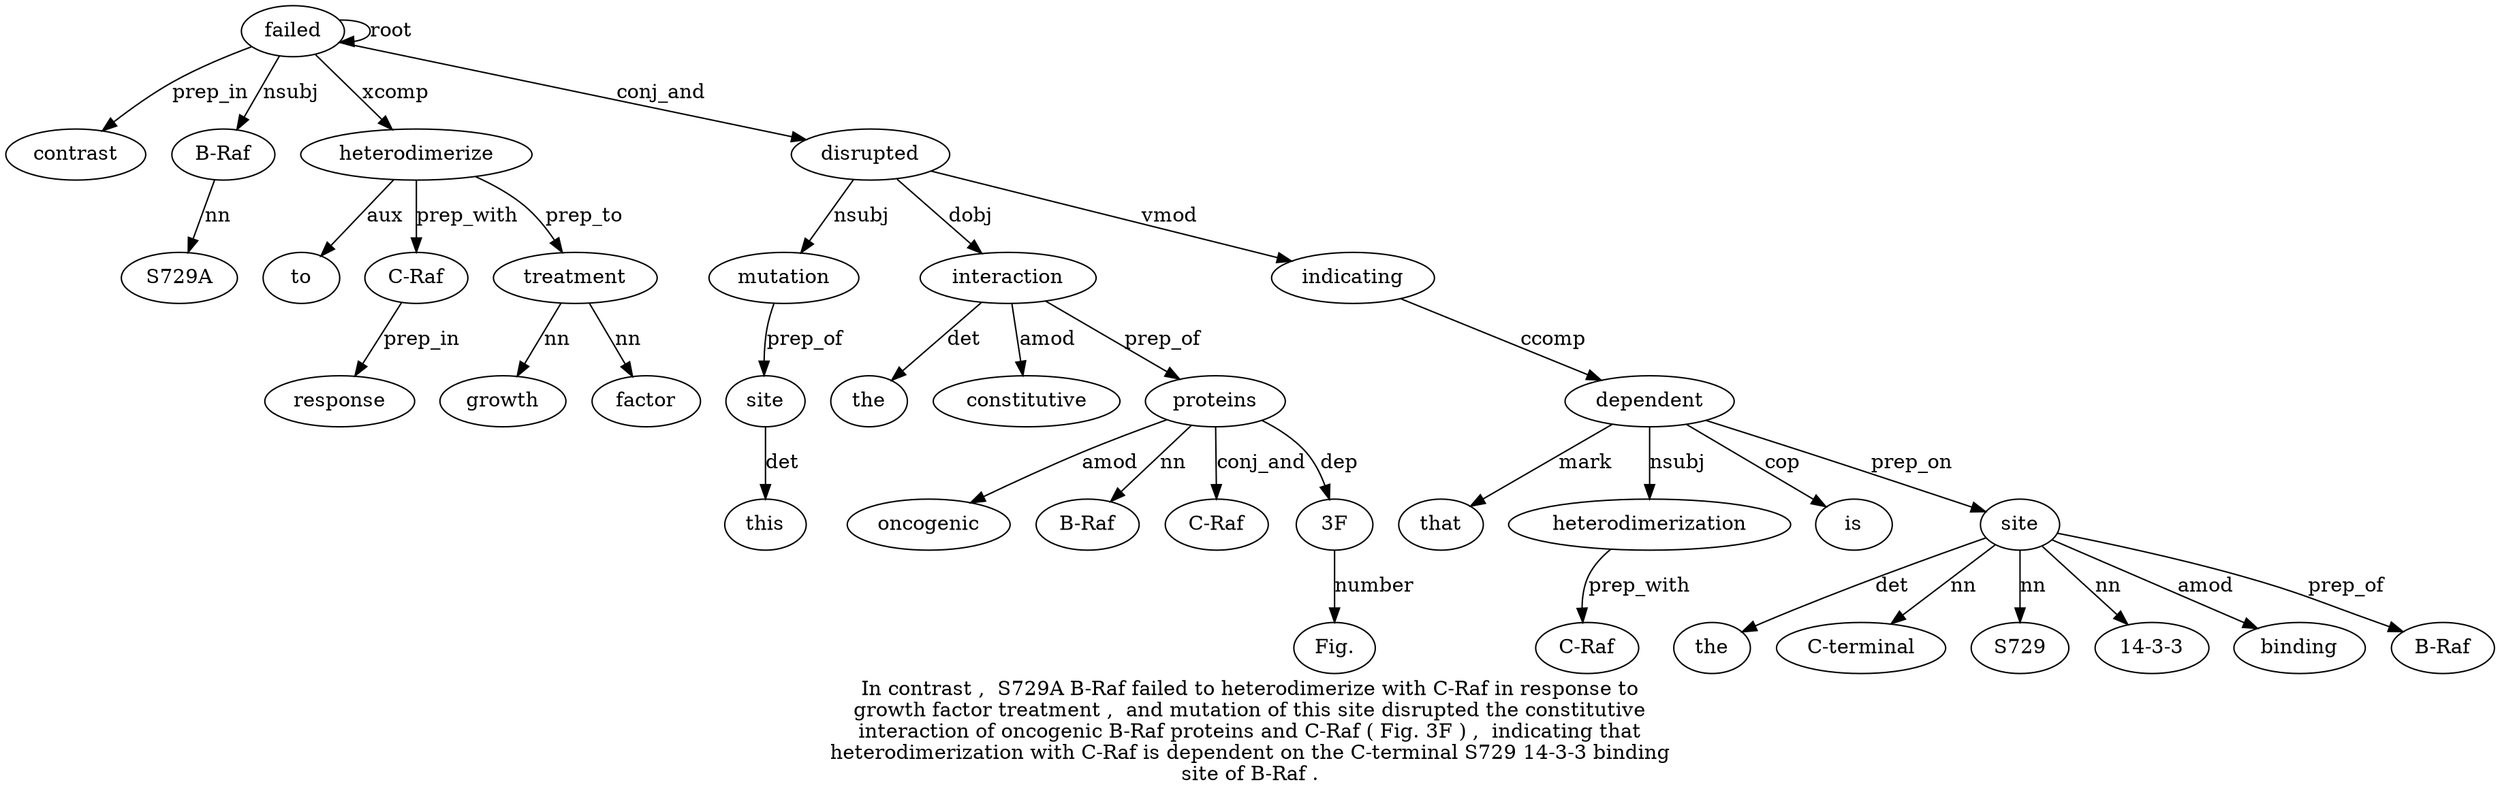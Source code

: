 digraph "In contrast ,  S729A B-Raf failed to heterodimerize with C-Raf in response to growth factor treatment ,  and mutation of this site disrupted the constitutive interaction of oncogenic B-Raf proteins and C-Raf ( Fig. 3F ) ,  indicating that heterodimerization with C-Raf is dependent on the C-terminal S729 14-3-3 binding site of B-Raf ." {
label="In contrast ,  S729A B-Raf failed to heterodimerize with C-Raf in response to
growth factor treatment ,  and mutation of this site disrupted the constitutive
interaction of oncogenic B-Raf proteins and C-Raf ( Fig. 3F ) ,  indicating that
heterodimerization with C-Raf is dependent on the C-terminal S729 14-3-3 binding
site of B-Raf .";
failed6 [style=filled, fillcolor=white, label=failed];
contrast2 [style=filled, fillcolor=white, label=contrast];
failed6 -> contrast2  [label=prep_in];
"B-Raf5" [style=filled, fillcolor=white, label="B-Raf"];
S729A4 [style=filled, fillcolor=white, label=S729A];
"B-Raf5" -> S729A4  [label=nn];
failed6 -> "B-Raf5"  [label=nsubj];
failed6 -> failed6  [label=root];
heterodimerize8 [style=filled, fillcolor=white, label=heterodimerize];
to7 [style=filled, fillcolor=white, label=to];
heterodimerize8 -> to7  [label=aux];
failed6 -> heterodimerize8  [label=xcomp];
"C-Raf10" [style=filled, fillcolor=white, label="C-Raf"];
heterodimerize8 -> "C-Raf10"  [label=prep_with];
response12 [style=filled, fillcolor=white, label=response];
"C-Raf10" -> response12  [label=prep_in];
treatment16 [style=filled, fillcolor=white, label=treatment];
growth14 [style=filled, fillcolor=white, label=growth];
treatment16 -> growth14  [label=nn];
factor15 [style=filled, fillcolor=white, label=factor];
treatment16 -> factor15  [label=nn];
heterodimerize8 -> treatment16  [label=prep_to];
disrupted23 [style=filled, fillcolor=white, label=disrupted];
mutation19 [style=filled, fillcolor=white, label=mutation];
disrupted23 -> mutation19  [label=nsubj];
site22 [style=filled, fillcolor=white, label=site];
this21 [style=filled, fillcolor=white, label=this];
site22 -> this21  [label=det];
mutation19 -> site22  [label=prep_of];
failed6 -> disrupted23  [label=conj_and];
interaction26 [style=filled, fillcolor=white, label=interaction];
the24 [style=filled, fillcolor=white, label=the];
interaction26 -> the24  [label=det];
constitutive25 [style=filled, fillcolor=white, label=constitutive];
interaction26 -> constitutive25  [label=amod];
disrupted23 -> interaction26  [label=dobj];
proteins30 [style=filled, fillcolor=white, label=proteins];
oncogenic28 [style=filled, fillcolor=white, label=oncogenic];
proteins30 -> oncogenic28  [label=amod];
"B-Raf29" [style=filled, fillcolor=white, label="B-Raf"];
proteins30 -> "B-Raf29"  [label=nn];
interaction26 -> proteins30  [label=prep_of];
"C-Raf32" [style=filled, fillcolor=white, label="C-Raf"];
proteins30 -> "C-Raf32"  [label=conj_and];
"3F35" [style=filled, fillcolor=white, label="3F"];
"Fig.34" [style=filled, fillcolor=white, label="Fig."];
"3F35" -> "Fig.34"  [label=number];
proteins30 -> "3F35"  [label=dep];
indicating38 [style=filled, fillcolor=white, label=indicating];
disrupted23 -> indicating38  [label=vmod];
dependent44 [style=filled, fillcolor=white, label=dependent];
that39 [style=filled, fillcolor=white, label=that];
dependent44 -> that39  [label=mark];
heterodimerization40 [style=filled, fillcolor=white, label=heterodimerization];
dependent44 -> heterodimerization40  [label=nsubj];
"C-Raf42" [style=filled, fillcolor=white, label="C-Raf"];
heterodimerization40 -> "C-Raf42"  [label=prep_with];
is43 [style=filled, fillcolor=white, label=is];
dependent44 -> is43  [label=cop];
indicating38 -> dependent44  [label=ccomp];
site51 [style=filled, fillcolor=white, label=site];
the46 [style=filled, fillcolor=white, label=the];
site51 -> the46  [label=det];
"C-terminal47" [style=filled, fillcolor=white, label="C-terminal"];
site51 -> "C-terminal47"  [label=nn];
S72948 [style=filled, fillcolor=white, label=S729];
site51 -> S72948  [label=nn];
"14-3-39" [style=filled, fillcolor=white, label="14-3-3"];
site51 -> "14-3-39"  [label=nn];
binding50 [style=filled, fillcolor=white, label=binding];
site51 -> binding50  [label=amod];
dependent44 -> site51  [label=prep_on];
"B-Raf53" [style=filled, fillcolor=white, label="B-Raf"];
site51 -> "B-Raf53"  [label=prep_of];
}
